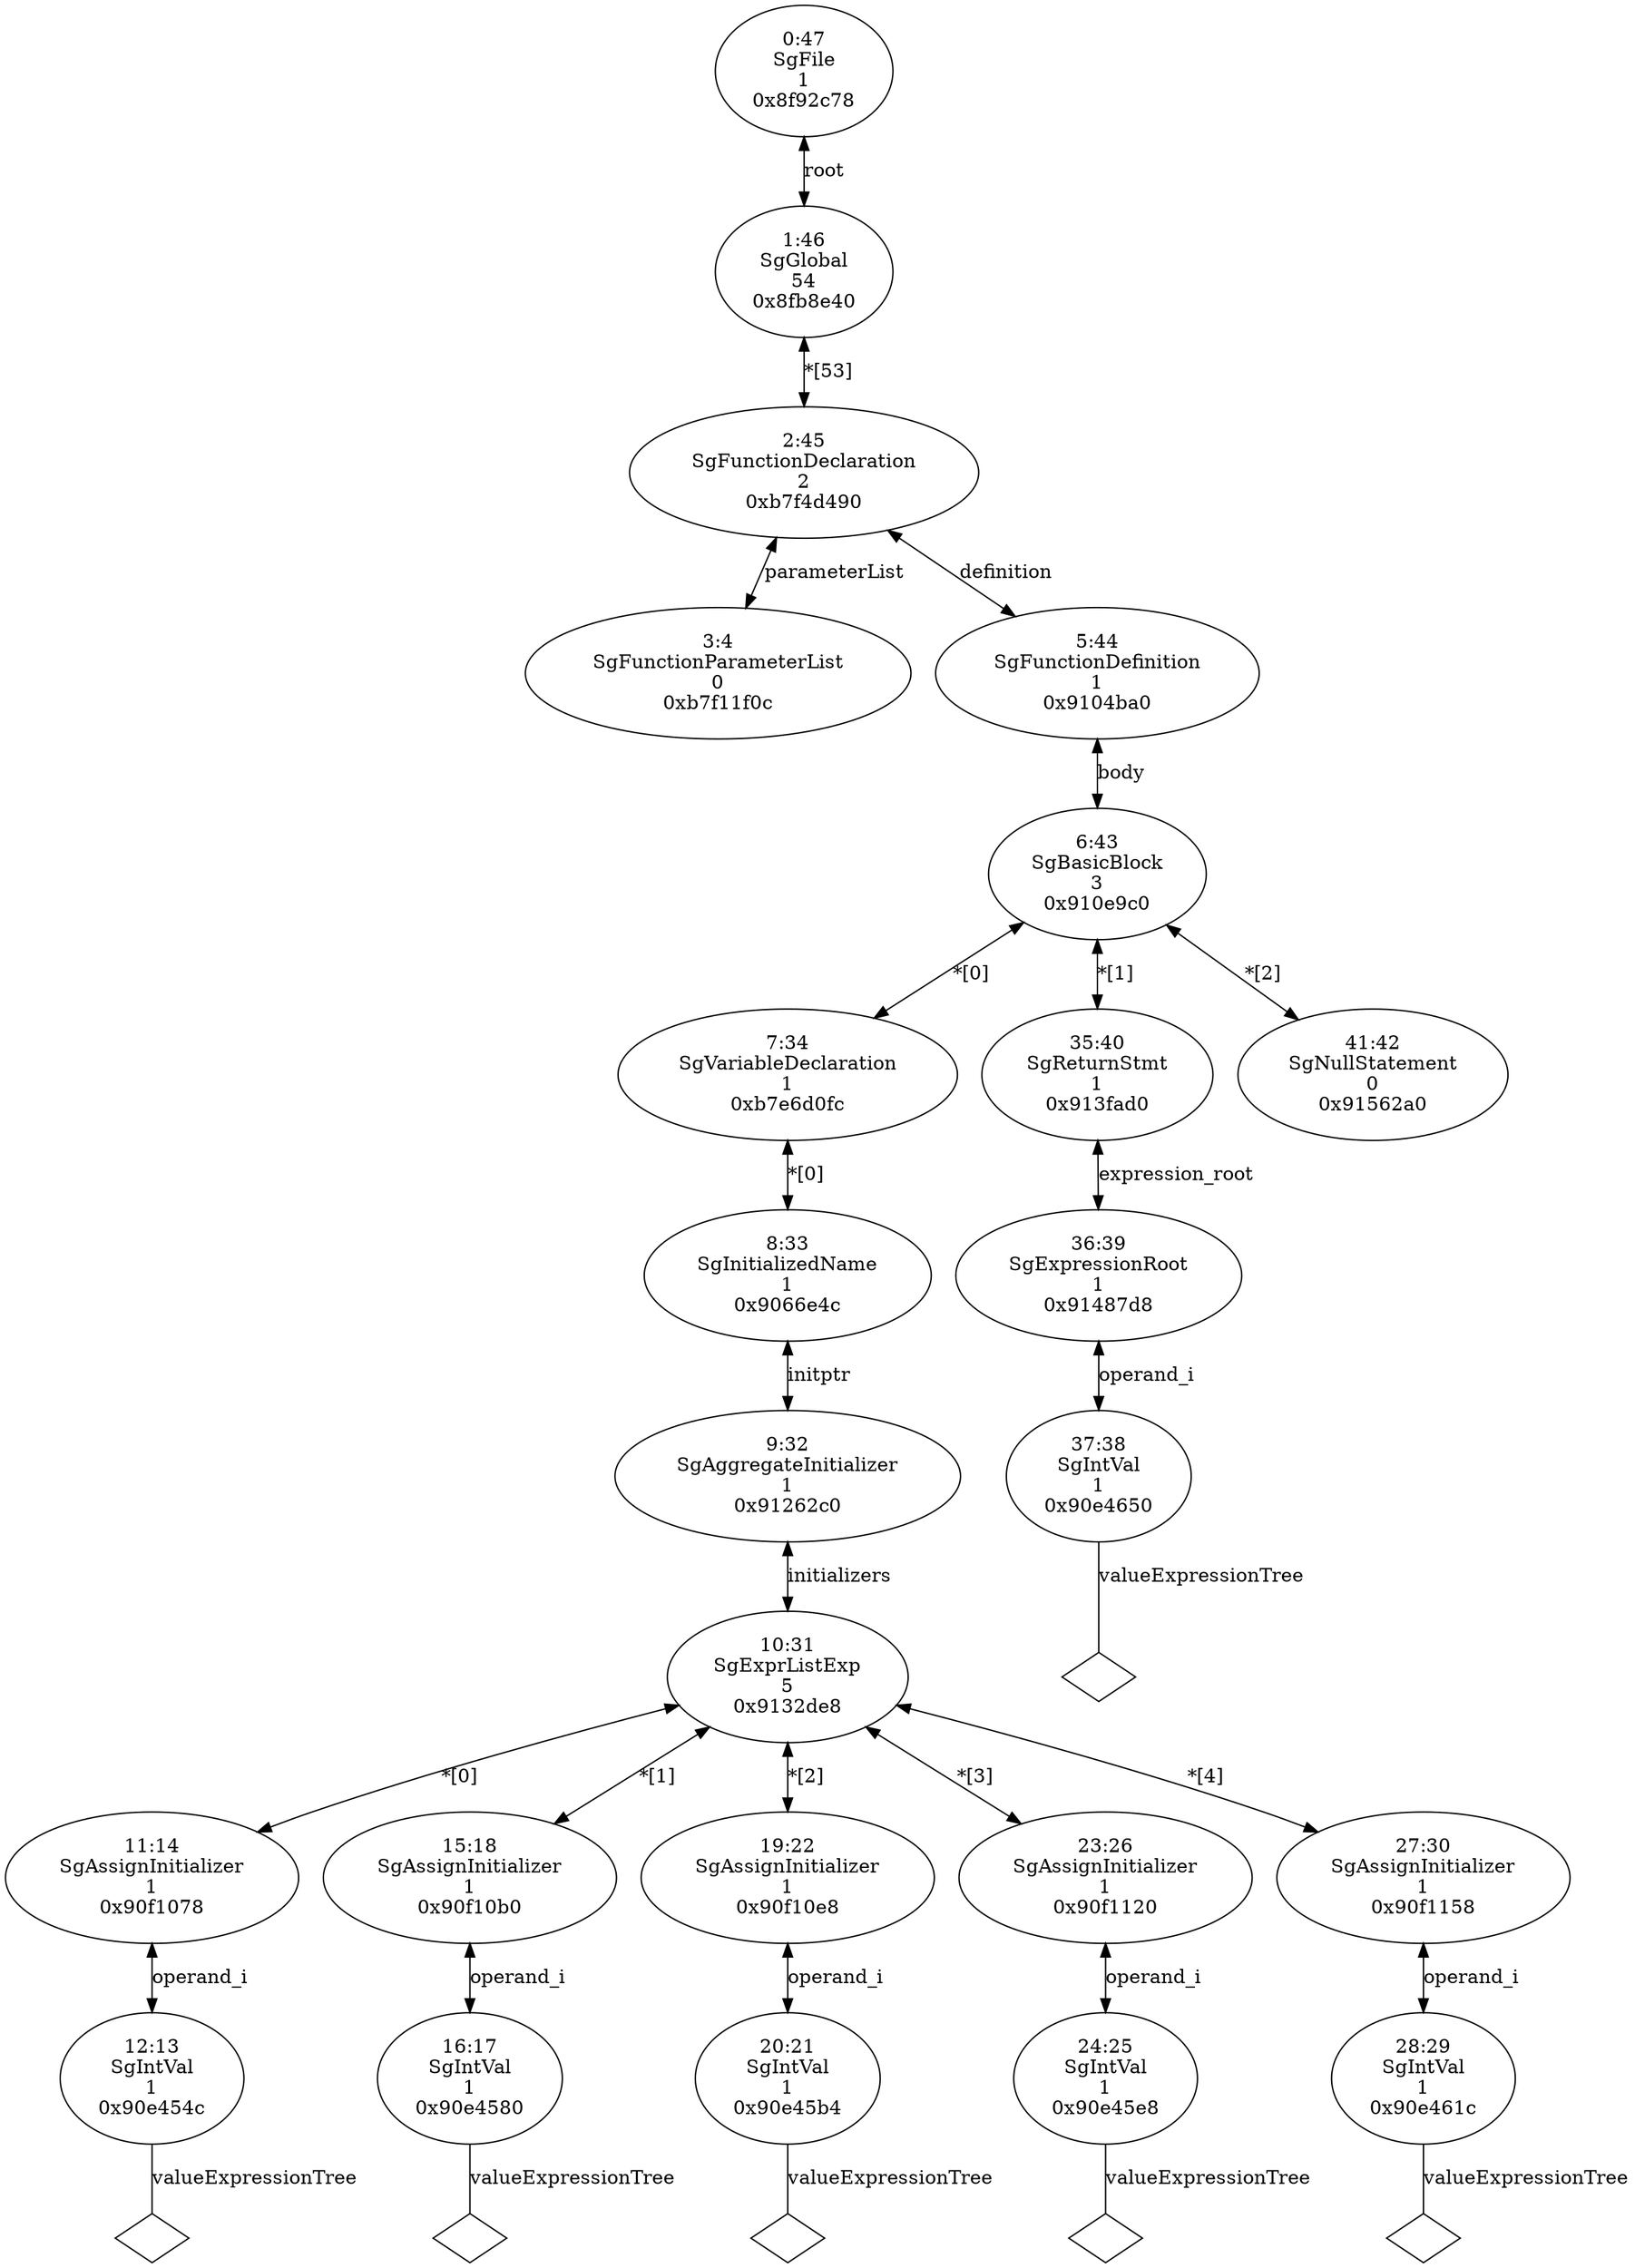digraph "G./aggregateInit.c.dot" {
"0xb7f11f0c"[label="3:4\nSgFunctionParameterList\n0\n0xb7f11f0c\n" ];
"0x90e454c"[label="12:13\nSgIntVal\n1\n0x90e454c\n" ];
"0x90e454c" -> "0x90e454c__valueExpressionTree__null"[label="valueExpressionTree" dir=none ];
"0x90e454c__valueExpressionTree__null"[label="" shape=diamond ];
"0x90f1078"[label="11:14\nSgAssignInitializer\n1\n0x90f1078\n" ];
"0x90f1078" -> "0x90e454c"[label="operand_i" dir=both ];
"0x90e4580"[label="16:17\nSgIntVal\n1\n0x90e4580\n" ];
"0x90e4580" -> "0x90e4580__valueExpressionTree__null"[label="valueExpressionTree" dir=none ];
"0x90e4580__valueExpressionTree__null"[label="" shape=diamond ];
"0x90f10b0"[label="15:18\nSgAssignInitializer\n1\n0x90f10b0\n" ];
"0x90f10b0" -> "0x90e4580"[label="operand_i" dir=both ];
"0x90e45b4"[label="20:21\nSgIntVal\n1\n0x90e45b4\n" ];
"0x90e45b4" -> "0x90e45b4__valueExpressionTree__null"[label="valueExpressionTree" dir=none ];
"0x90e45b4__valueExpressionTree__null"[label="" shape=diamond ];
"0x90f10e8"[label="19:22\nSgAssignInitializer\n1\n0x90f10e8\n" ];
"0x90f10e8" -> "0x90e45b4"[label="operand_i" dir=both ];
"0x90e45e8"[label="24:25\nSgIntVal\n1\n0x90e45e8\n" ];
"0x90e45e8" -> "0x90e45e8__valueExpressionTree__null"[label="valueExpressionTree" dir=none ];
"0x90e45e8__valueExpressionTree__null"[label="" shape=diamond ];
"0x90f1120"[label="23:26\nSgAssignInitializer\n1\n0x90f1120\n" ];
"0x90f1120" -> "0x90e45e8"[label="operand_i" dir=both ];
"0x90e461c"[label="28:29\nSgIntVal\n1\n0x90e461c\n" ];
"0x90e461c" -> "0x90e461c__valueExpressionTree__null"[label="valueExpressionTree" dir=none ];
"0x90e461c__valueExpressionTree__null"[label="" shape=diamond ];
"0x90f1158"[label="27:30\nSgAssignInitializer\n1\n0x90f1158\n" ];
"0x90f1158" -> "0x90e461c"[label="operand_i" dir=both ];
"0x9132de8"[label="10:31\nSgExprListExp\n5\n0x9132de8\n" ];
"0x9132de8" -> "0x90f1078"[label="*[0]" dir=both ];
"0x9132de8" -> "0x90f10b0"[label="*[1]" dir=both ];
"0x9132de8" -> "0x90f10e8"[label="*[2]" dir=both ];
"0x9132de8" -> "0x90f1120"[label="*[3]" dir=both ];
"0x9132de8" -> "0x90f1158"[label="*[4]" dir=both ];
"0x91262c0"[label="9:32\nSgAggregateInitializer\n1\n0x91262c0\n" ];
"0x91262c0" -> "0x9132de8"[label="initializers" dir=both ];
"0x9066e4c"[label="8:33\nSgInitializedName\n1\n0x9066e4c\n" ];
"0x9066e4c" -> "0x91262c0"[label="initptr" dir=both ];
"0xb7e6d0fc"[label="7:34\nSgVariableDeclaration\n1\n0xb7e6d0fc\n" ];
"0xb7e6d0fc" -> "0x9066e4c"[label="*[0]" dir=both ];
"0x90e4650"[label="37:38\nSgIntVal\n1\n0x90e4650\n" ];
"0x90e4650" -> "0x90e4650__valueExpressionTree__null"[label="valueExpressionTree" dir=none ];
"0x90e4650__valueExpressionTree__null"[label="" shape=diamond ];
"0x91487d8"[label="36:39\nSgExpressionRoot\n1\n0x91487d8\n" ];
"0x91487d8" -> "0x90e4650"[label="operand_i" dir=both ];
"0x913fad0"[label="35:40\nSgReturnStmt\n1\n0x913fad0\n" ];
"0x913fad0" -> "0x91487d8"[label="expression_root" dir=both ];
"0x91562a0"[label="41:42\nSgNullStatement\n0\n0x91562a0\n" ];
"0x910e9c0"[label="6:43\nSgBasicBlock\n3\n0x910e9c0\n" ];
"0x910e9c0" -> "0xb7e6d0fc"[label="*[0]" dir=both ];
"0x910e9c0" -> "0x913fad0"[label="*[1]" dir=both ];
"0x910e9c0" -> "0x91562a0"[label="*[2]" dir=both ];
"0x9104ba0"[label="5:44\nSgFunctionDefinition\n1\n0x9104ba0\n" ];
"0x9104ba0" -> "0x910e9c0"[label="body" dir=both ];
"0xb7f4d490"[label="2:45\nSgFunctionDeclaration\n2\n0xb7f4d490\n" ];
"0xb7f4d490" -> "0xb7f11f0c"[label="parameterList" dir=both ];
"0xb7f4d490" -> "0x9104ba0"[label="definition" dir=both ];
"0x8fb8e40"[label="1:46\nSgGlobal\n54\n0x8fb8e40\n" ];
"0x8fb8e40" -> "0xb7f4d490"[label="*[53]" dir=both ];
"0x8f92c78"[label="0:47\nSgFile\n1\n0x8f92c78\n" ];
"0x8f92c78" -> "0x8fb8e40"[label="root" dir=both ];
}

